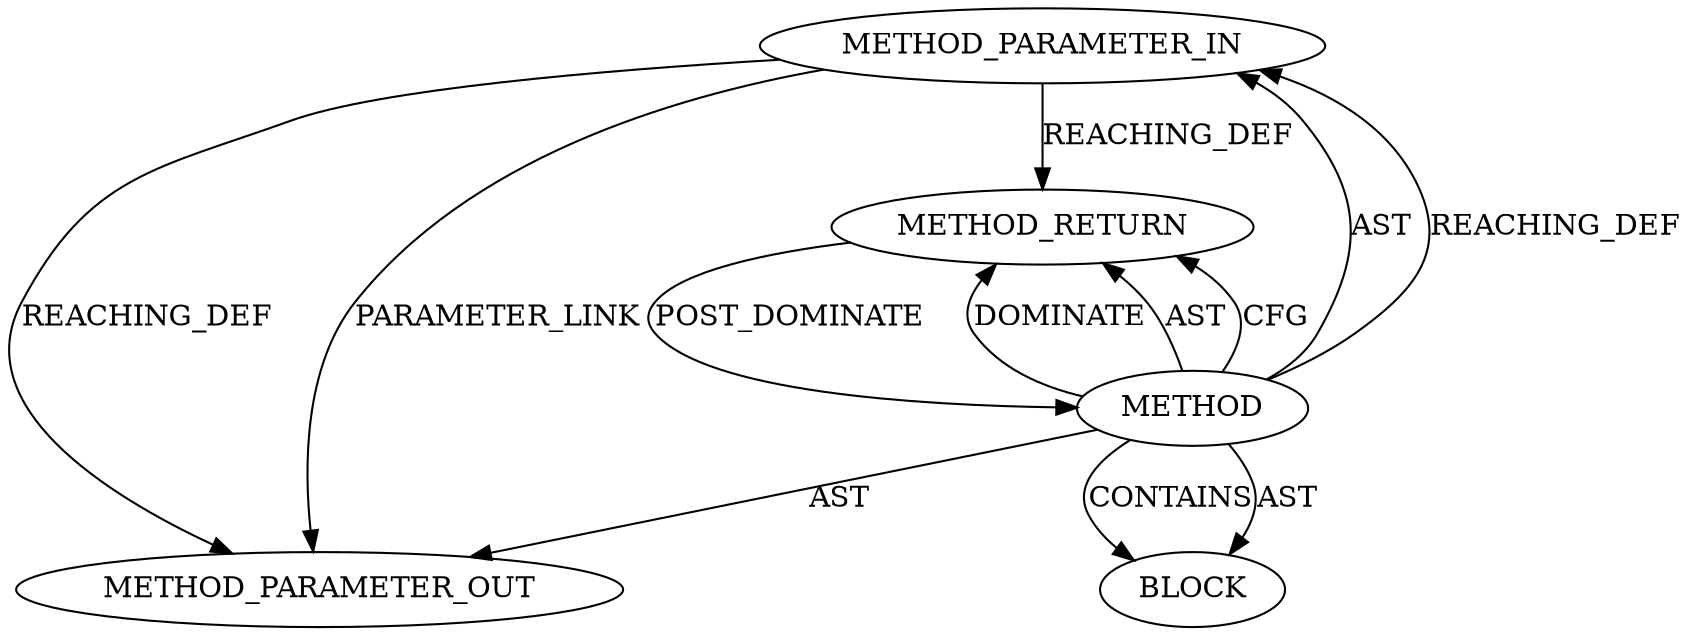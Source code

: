 digraph {
  22129 [label=METHOD_PARAMETER_OUT ORDER=1 CODE="p1" IS_VARIADIC=false TYPE_FULL_NAME="ANY" EVALUATION_STRATEGY="BY_VALUE" INDEX=1 NAME="p1"]
  20310 [label=BLOCK ORDER=1 ARGUMENT_INDEX=1 CODE="<empty>" TYPE_FULL_NAME="ANY"]
  20311 [label=METHOD_RETURN ORDER=2 CODE="RET" TYPE_FULL_NAME="ANY" EVALUATION_STRATEGY="BY_VALUE"]
  20309 [label=METHOD_PARAMETER_IN ORDER=1 CODE="p1" IS_VARIADIC=false TYPE_FULL_NAME="ANY" EVALUATION_STRATEGY="BY_VALUE" INDEX=1 NAME="p1"]
  20308 [label=METHOD AST_PARENT_TYPE="NAMESPACE_BLOCK" AST_PARENT_FULL_NAME="<global>" ORDER=0 CODE="<empty>" FULL_NAME="sock_intr_errno" IS_EXTERNAL=true FILENAME="<empty>" SIGNATURE="" NAME="sock_intr_errno"]
  20311 -> 20308 [label=POST_DOMINATE ]
  20308 -> 20310 [label=CONTAINS ]
  20308 -> 20309 [label=AST ]
  20308 -> 20311 [label=DOMINATE ]
  20309 -> 20311 [label=REACHING_DEF VARIABLE="p1"]
  20308 -> 20310 [label=AST ]
  20308 -> 22129 [label=AST ]
  20309 -> 22129 [label=REACHING_DEF VARIABLE="p1"]
  20308 -> 20309 [label=REACHING_DEF VARIABLE=""]
  20309 -> 22129 [label=PARAMETER_LINK ]
  20308 -> 20311 [label=AST ]
  20308 -> 20311 [label=CFG ]
}
